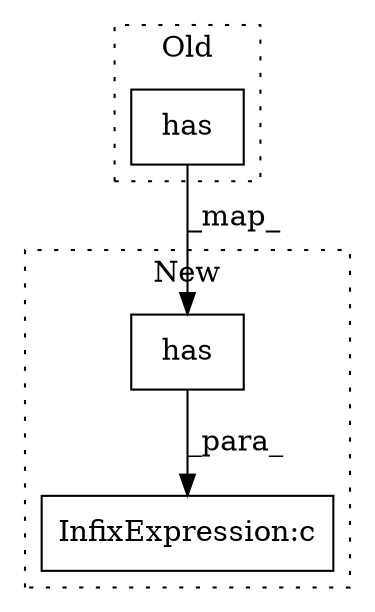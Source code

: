digraph G {
subgraph cluster0 {
1 [label="has" a="32" s="3409,3444" l="4,1" shape="box"];
label = "Old";
style="dotted";
}
subgraph cluster1 {
2 [label="has" a="32" s="3409,3444" l="4,1" shape="box"];
3 [label="InfixExpression:c" a="27" s="3445" l="4" shape="box"];
label = "New";
style="dotted";
}
1 -> 2 [label="_map_"];
2 -> 3 [label="_para_"];
}